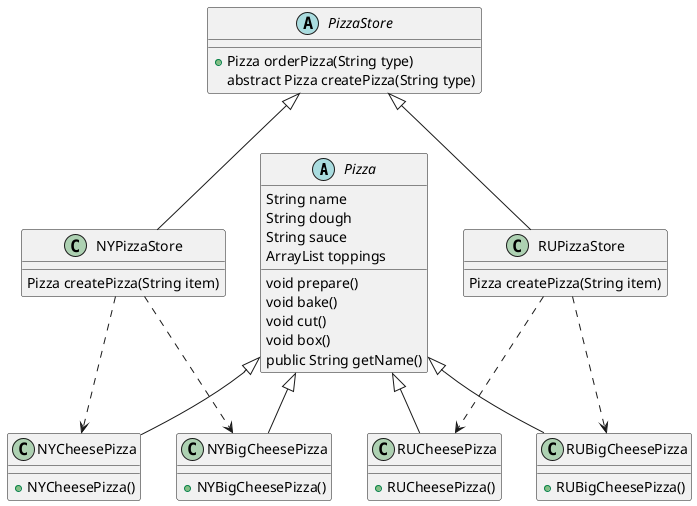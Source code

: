@startuml

abstract class Pizza {
    String name
    String dough
    String sauce
    ArrayList toppings

    void prepare()
    void bake()
    void cut()
    void box()
    public String getName()
}

class RUCheesePizza {
    + RUCheesePizza()
}

class RUBigCheesePizza {
    + RUBigCheesePizza()
}

class NYCheesePizza {
    + NYCheesePizza()
}

class NYBigCheesePizza {
    + NYBigCheesePizza()
}

Pizza <|-- RUCheesePizza
Pizza <|-- RUBigCheesePizza
Pizza <|-- NYCheesePizza
Pizza <|-- NYBigCheesePizza

abstract class PizzaStore {
    +Pizza orderPizza(String type)
    abstract Pizza createPizza(String type)
}

class RUPizzaStore {
    Pizza createPizza(String item)
}

PizzaStore <|-- RUPizzaStore
RUPizzaStore ..> RUCheesePizza
RUPizzaStore ..> RUBigCheesePizza

class NYPizzaStore {
    Pizza createPizza(String item)
}

PizzaStore <|-- NYPizzaStore
NYPizzaStore ..> NYCheesePizza
NYPizzaStore ..> NYBigCheesePizza

@enduml